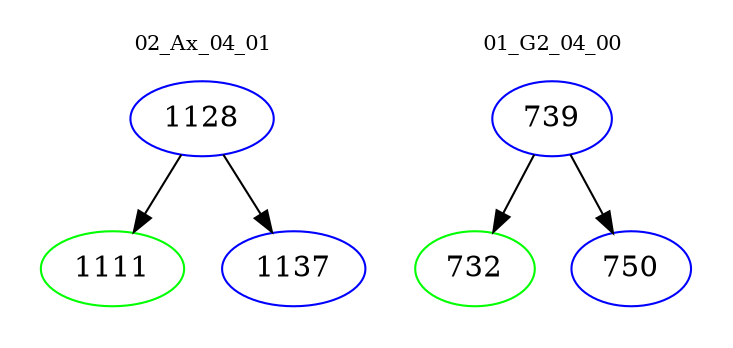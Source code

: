 digraph{
subgraph cluster_0 {
color = white
label = "02_Ax_04_01";
fontsize=10;
T0_1128 [label="1128", color="blue"]
T0_1128 -> T0_1111 [color="black"]
T0_1111 [label="1111", color="green"]
T0_1128 -> T0_1137 [color="black"]
T0_1137 [label="1137", color="blue"]
}
subgraph cluster_1 {
color = white
label = "01_G2_04_00";
fontsize=10;
T1_739 [label="739", color="blue"]
T1_739 -> T1_732 [color="black"]
T1_732 [label="732", color="green"]
T1_739 -> T1_750 [color="black"]
T1_750 [label="750", color="blue"]
}
}
